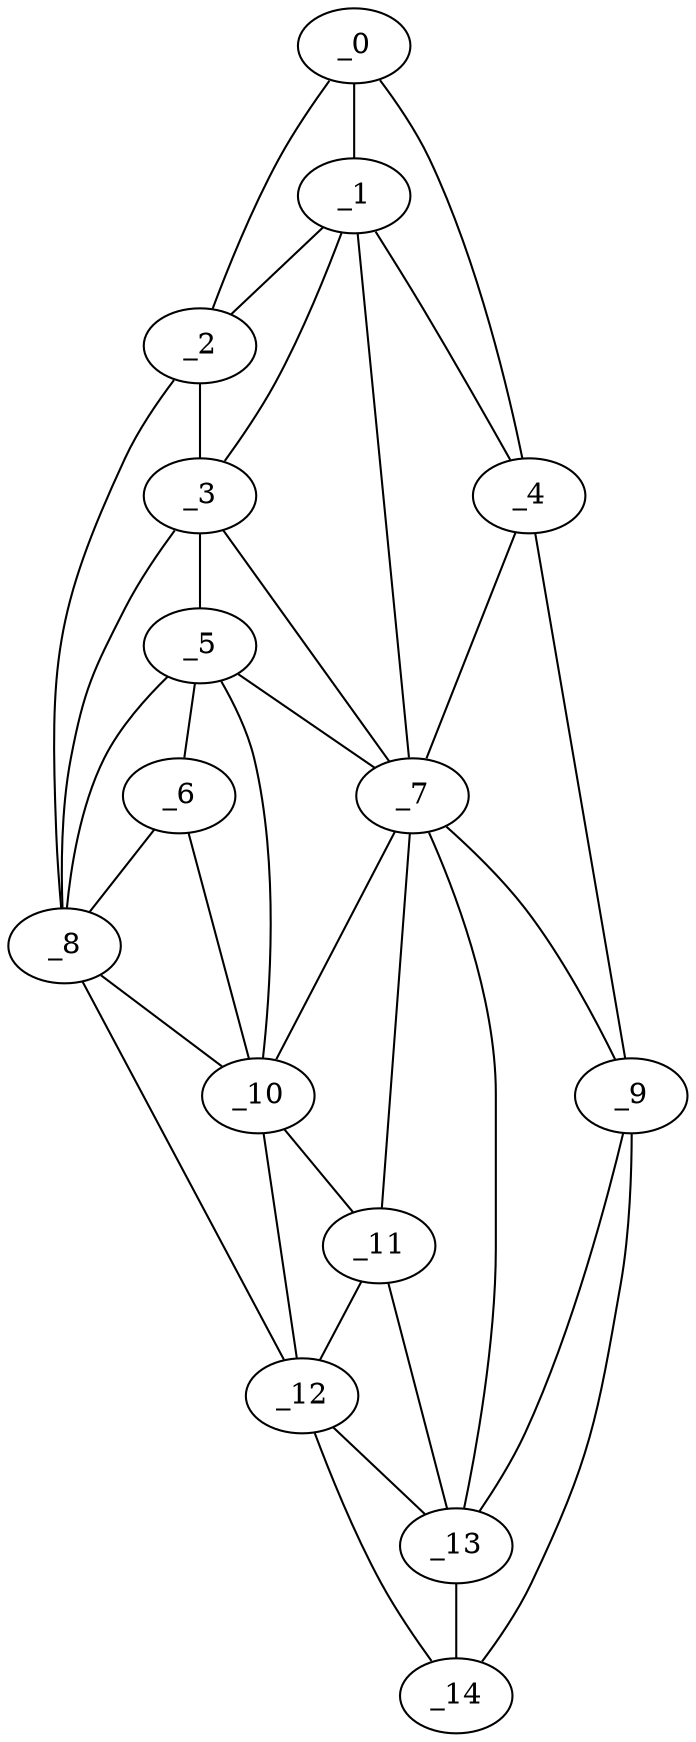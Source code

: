 graph "obj34__195.gxl" {
	_0	 [x=41,
		y=36];
	_1	 [x=52,
		y=42];
	_0 -- _1	 [valence=2];
	_2	 [x=53,
		y=29];
	_0 -- _2	 [valence=1];
	_4	 [x=67,
		y=77];
	_0 -- _4	 [valence=1];
	_1 -- _2	 [valence=2];
	_3	 [x=67,
		y=38];
	_1 -- _3	 [valence=2];
	_1 -- _4	 [valence=2];
	_7	 [x=77,
		y=71];
	_1 -- _7	 [valence=1];
	_2 -- _3	 [valence=2];
	_8	 [x=81,
		y=29];
	_2 -- _8	 [valence=1];
	_5	 [x=73,
		y=38];
	_3 -- _5	 [valence=1];
	_3 -- _7	 [valence=2];
	_3 -- _8	 [valence=2];
	_4 -- _7	 [valence=1];
	_9	 [x=82,
		y=86];
	_4 -- _9	 [valence=1];
	_6	 [x=77,
		y=37];
	_5 -- _6	 [valence=1];
	_5 -- _7	 [valence=1];
	_5 -- _8	 [valence=2];
	_10	 [x=83,
		y=42];
	_5 -- _10	 [valence=2];
	_6 -- _8	 [valence=2];
	_6 -- _10	 [valence=2];
	_7 -- _9	 [valence=1];
	_7 -- _10	 [valence=2];
	_11	 [x=90,
		y=54];
	_7 -- _11	 [valence=2];
	_13	 [x=95,
		y=56];
	_7 -- _13	 [valence=2];
	_8 -- _10	 [valence=1];
	_12	 [x=92,
		y=36];
	_8 -- _12	 [valence=1];
	_9 -- _13	 [valence=1];
	_14	 [x=125,
		y=67];
	_9 -- _14	 [valence=1];
	_10 -- _11	 [valence=1];
	_10 -- _12	 [valence=2];
	_11 -- _12	 [valence=2];
	_11 -- _13	 [valence=1];
	_12 -- _13	 [valence=1];
	_12 -- _14	 [valence=1];
	_13 -- _14	 [valence=2];
}
